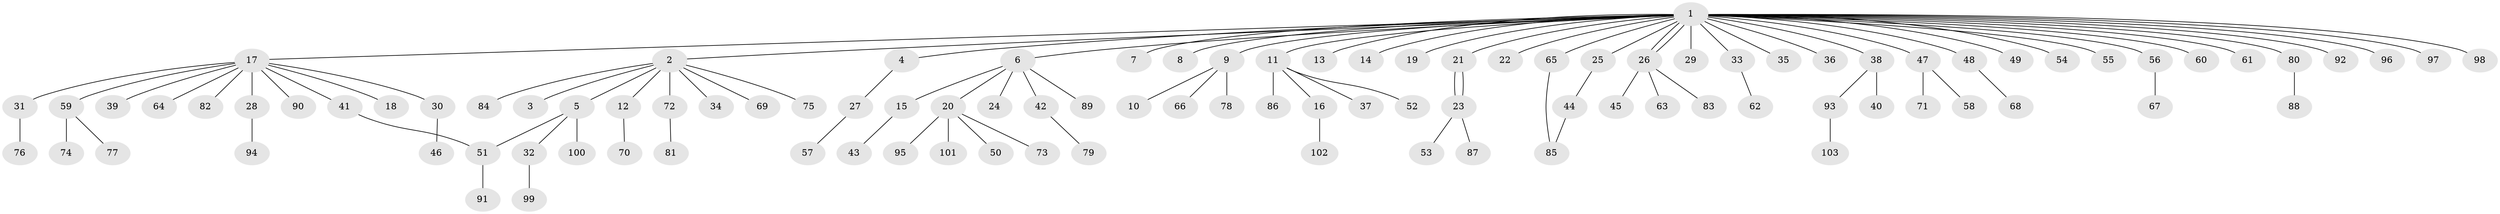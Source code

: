 // Generated by graph-tools (version 1.1) at 2025/11/02/27/25 16:11:09]
// undirected, 103 vertices, 106 edges
graph export_dot {
graph [start="1"]
  node [color=gray90,style=filled];
  1;
  2;
  3;
  4;
  5;
  6;
  7;
  8;
  9;
  10;
  11;
  12;
  13;
  14;
  15;
  16;
  17;
  18;
  19;
  20;
  21;
  22;
  23;
  24;
  25;
  26;
  27;
  28;
  29;
  30;
  31;
  32;
  33;
  34;
  35;
  36;
  37;
  38;
  39;
  40;
  41;
  42;
  43;
  44;
  45;
  46;
  47;
  48;
  49;
  50;
  51;
  52;
  53;
  54;
  55;
  56;
  57;
  58;
  59;
  60;
  61;
  62;
  63;
  64;
  65;
  66;
  67;
  68;
  69;
  70;
  71;
  72;
  73;
  74;
  75;
  76;
  77;
  78;
  79;
  80;
  81;
  82;
  83;
  84;
  85;
  86;
  87;
  88;
  89;
  90;
  91;
  92;
  93;
  94;
  95;
  96;
  97;
  98;
  99;
  100;
  101;
  102;
  103;
  1 -- 2;
  1 -- 4;
  1 -- 6;
  1 -- 7;
  1 -- 8;
  1 -- 9;
  1 -- 11;
  1 -- 13;
  1 -- 14;
  1 -- 17;
  1 -- 19;
  1 -- 21;
  1 -- 22;
  1 -- 25;
  1 -- 26;
  1 -- 26;
  1 -- 29;
  1 -- 33;
  1 -- 35;
  1 -- 36;
  1 -- 38;
  1 -- 47;
  1 -- 48;
  1 -- 49;
  1 -- 54;
  1 -- 55;
  1 -- 56;
  1 -- 60;
  1 -- 61;
  1 -- 65;
  1 -- 80;
  1 -- 92;
  1 -- 96;
  1 -- 97;
  1 -- 98;
  2 -- 3;
  2 -- 5;
  2 -- 12;
  2 -- 34;
  2 -- 69;
  2 -- 72;
  2 -- 75;
  2 -- 84;
  4 -- 27;
  5 -- 32;
  5 -- 51;
  5 -- 100;
  6 -- 15;
  6 -- 20;
  6 -- 24;
  6 -- 42;
  6 -- 89;
  9 -- 10;
  9 -- 66;
  9 -- 78;
  11 -- 16;
  11 -- 37;
  11 -- 52;
  11 -- 86;
  12 -- 70;
  15 -- 43;
  16 -- 102;
  17 -- 18;
  17 -- 28;
  17 -- 30;
  17 -- 31;
  17 -- 39;
  17 -- 41;
  17 -- 59;
  17 -- 64;
  17 -- 82;
  17 -- 90;
  20 -- 50;
  20 -- 73;
  20 -- 95;
  20 -- 101;
  21 -- 23;
  21 -- 23;
  23 -- 53;
  23 -- 87;
  25 -- 44;
  26 -- 45;
  26 -- 63;
  26 -- 83;
  27 -- 57;
  28 -- 94;
  30 -- 46;
  31 -- 76;
  32 -- 99;
  33 -- 62;
  38 -- 40;
  38 -- 93;
  41 -- 51;
  42 -- 79;
  44 -- 85;
  47 -- 58;
  47 -- 71;
  48 -- 68;
  51 -- 91;
  56 -- 67;
  59 -- 74;
  59 -- 77;
  65 -- 85;
  72 -- 81;
  80 -- 88;
  93 -- 103;
}
